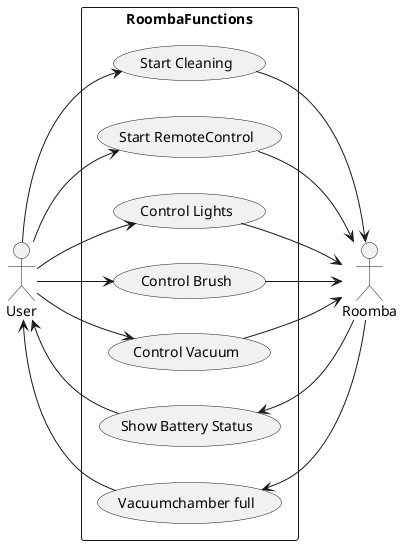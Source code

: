 @startuml inline_umlgraph_1.png
left to right direction

actor User
actor Roomba

rectangle RoombaFunctions {
User --> (Start Cleaning)
User --> (Start RemoteControl)
User --> (Control Lights)
User --> (Control Brush)
User --> (Control Vacuum)
User <-- (Show Battery Status)
User <-- (Vacuumchamber full)
}

(Vacuumchamber full) <-down- Roomba
(Show Battery Status) <-down- Roomba
(Start Cleaning) -> Roomba
(Start RemoteControl) -> Roomba
(Control Lights) -> Roomba
(Control Brush) -> Roomba
(Control Vacuum) -> Roomba
@enduml
@startuml inline_umlgraph_2.png
class Roomba 
enum CleaningModes <<enumeration class>>
enum LEDS <<enumeration>>
enum Motors <<enumeration>>
enum Control <<enumeration class>>
enum Sensors <<enumeration class>>


abstract class UART <<abstract class>>
class UARTESP <<class>>
class UARTPC <<class>>

abstract class IO <<abstract class>>

enum Baudrates <<enumeration class>>

Roomba <-left- CleaningModes : 1
Roomba <-up- LEDS
Roomba <-up- Motors 
Roomba <-left- Control : 1
Roomba <-right- Sensors
Roomba <-down- UART : 1
Roomba <-left- Baudrates : 1

UART <-down- UARTPC :1
UART <-down- UARTESP:1

UART <-left- Baudrates : 1

Roomba <-down- IO : 1
IO <-down- IOPC : 1
IO <-down- IOESP :1




class Roomba {
  - mCommunicationSettings : struct
  - mIOHandle : IO
  - mUARTHandle : UART
  - mCurrControlMode : Control
  - mSetPassiveMode : bool
  - mSetSafeMode : bool
  - mSetFullMode : bool
  --
  + Roomba(mCommunicationSettings : struct) : void
  + ~Roomba() : void
  + Rotate(angle : int) : void
  + setMotor(motor : int, velocity : int) : void
  + startCleaning(cleaningMode : cleaningModes) : void
  + setDockMode() : void
  + setControlMode(controlmode : Control) : void
  + setLed( led : int, brightness : int) : void
  + setBaudrate(baudrate : baudrates) : void
  + getSensorData( sensor : int) : int
  + setSongNum(songnum : int) : void
  + turnOn() : void
  + turnOff() : void
}

enum LEDS {
DD
MAX
CLEAN
SPOT
STATUS
}

enum Motors {
Main_Brush
Vacuum
Side_Brush
}

enum Baudrates {
baud_invalid = 0
baud_300
baud_600
baud_1200
baud_2400
baud_4800
baud_9600
baud_14400
baud_19200
baud_28800
baud_38400
baud_57600
baud_115200
}

enum CleaningModes {
Normal
Full
Spot
}

enum Control {
Passive
Safe
Full
}

enum Sensors {
Bumps_wheeldrop
Wall
Cliff_Left
Cliff_Right
VirtualWall
MotorOvercurrent
DirtDetector_Left
DirtDetector_Right
RCM
Buttons
Distance
Angle
ChargingState
Voltage
Current
Temperature
Charge
Capacity
}


abstract class IO {
- mCommunicationSettings : struct
--
~ IO(mCommunicationSettings : struct) : virtual void
~ ~IO() : virtual void
~ SetPinHigh() : virtual void
~ SetPinLow() : virtual void
+ Create(mCommunicationSettings : struct) : void
}

class IOPC {
--
+ IO(mCommunicationSettings : struct) : void
+ ~IO() : void
+ SetPinHigh() : void
+ SetPinLow() : void
}

class IOESP{
--
+ IO(mCommunicationSettings : struct) : void
+ ~IO() : void
+ SetPinHigh() : void
+ SetPinLow() : void
}


abstract class UART{
- mCommunicationSettings : struct
--
~ UART(mCommunicationSettings : struct)) : virtual void
~ ~UART() : virtual void
~ changeBaud(baudrate : enum) : virtual void
~ sendBytes(buffer[] : uint8_t, numOfbytes : int) : virtual void
~ sendByte(byte : uint8_t) : virtual void
~ readBytes(buffer[] : uint8_t, numOfbytes : int) : virtual void
+ Create(mUARTsettings : struct) : void
}

class UARTPC {
- mSerialPort : boost::asio::serial_port
--
+ UART(mCommunicationSettings : struct)
+ ~UART() : void
+ changeBaud(baudrate : enum) : void
+ sendBytes(buffer[] : uint8_t, numOfbytes : uint8_t) : void
+ sendByte(byte : uint8_t) : void
+ readBytes(buffer[] : uint8_t, numOfbytes : uint8_t) : void
}

class UARTESP {
- mSerialPort : int
--
+ UART(mCommunicationSettings : struct)
+ ~UART() : void
+ changeBaud(baudrate : enum) : void
+ sendBytes(buffer[] : uint8_t, numOfbytes : int) : void
+ sendByte(byte : uint8_t) : void
+ readBytes(buffer[] : uint8_t, numOfbytes : int) : void
}
@enduml
